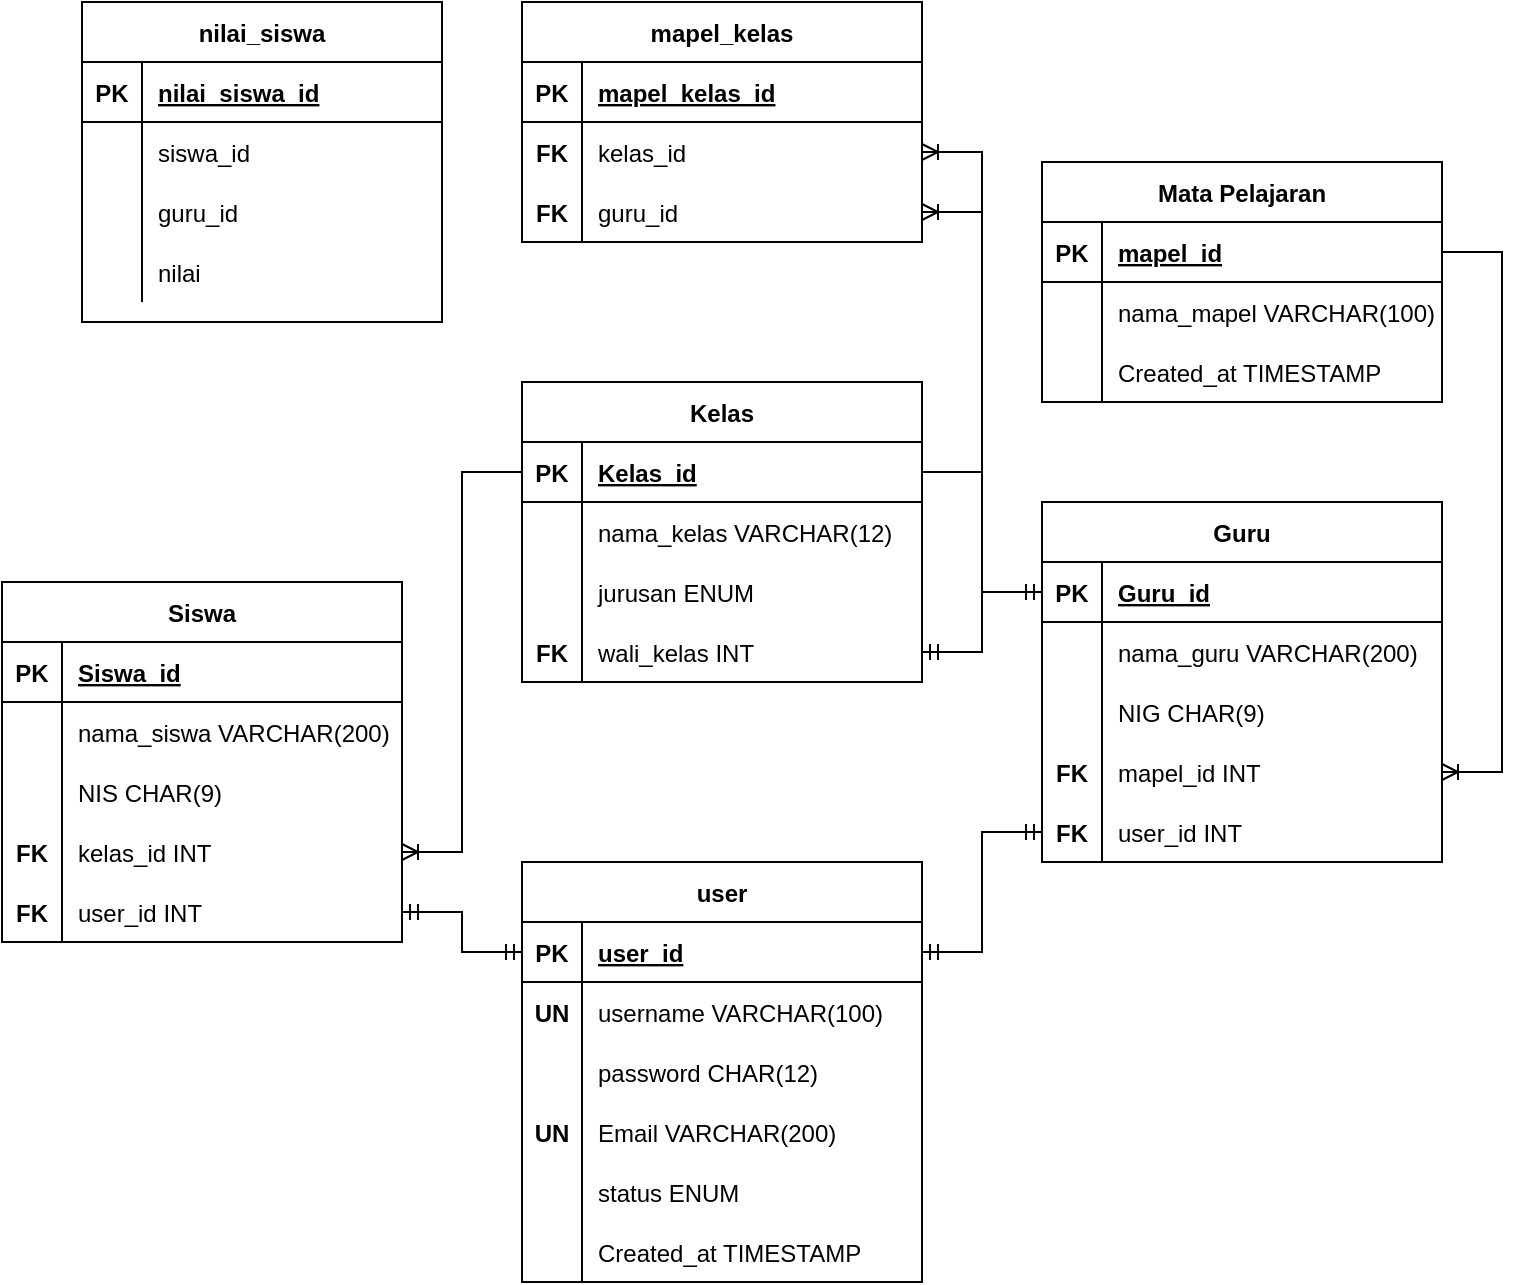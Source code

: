 <mxfile version="15.8.6" type="device"><diagram id="R2lEEEUBdFMjLlhIrx00" name="Page-1"><mxGraphModel dx="1422" dy="767" grid="1" gridSize="10" guides="1" tooltips="1" connect="1" arrows="1" fold="1" page="1" pageScale="1" pageWidth="850" pageHeight="1100" math="0" shadow="0" extFonts="Permanent Marker^https://fonts.googleapis.com/css?family=Permanent+Marker"><root><mxCell id="0"/><mxCell id="1" parent="0"/><mxCell id="JvrWXgYkfcHxgurq506N-1" value="user" style="shape=table;startSize=30;container=1;collapsible=1;childLayout=tableLayout;fixedRows=1;rowLines=0;fontStyle=1;align=center;resizeLast=1;" parent="1" vertex="1"><mxGeometry x="300" y="580" width="200" height="210" as="geometry"/></mxCell><mxCell id="JvrWXgYkfcHxgurq506N-2" value="" style="shape=partialRectangle;collapsible=0;dropTarget=0;pointerEvents=0;fillColor=none;top=0;left=0;bottom=1;right=0;points=[[0,0.5],[1,0.5]];portConstraint=eastwest;" parent="JvrWXgYkfcHxgurq506N-1" vertex="1"><mxGeometry y="30" width="200" height="30" as="geometry"/></mxCell><mxCell id="JvrWXgYkfcHxgurq506N-3" value="PK" style="shape=partialRectangle;connectable=0;fillColor=none;top=0;left=0;bottom=0;right=0;fontStyle=1;overflow=hidden;" parent="JvrWXgYkfcHxgurq506N-2" vertex="1"><mxGeometry width="30" height="30" as="geometry"><mxRectangle width="30" height="30" as="alternateBounds"/></mxGeometry></mxCell><mxCell id="JvrWXgYkfcHxgurq506N-4" value="user_id" style="shape=partialRectangle;connectable=0;fillColor=none;top=0;left=0;bottom=0;right=0;align=left;spacingLeft=6;fontStyle=5;overflow=hidden;" parent="JvrWXgYkfcHxgurq506N-2" vertex="1"><mxGeometry x="30" width="170" height="30" as="geometry"><mxRectangle width="170" height="30" as="alternateBounds"/></mxGeometry></mxCell><mxCell id="JvrWXgYkfcHxgurq506N-5" value="" style="shape=partialRectangle;collapsible=0;dropTarget=0;pointerEvents=0;fillColor=none;top=0;left=0;bottom=0;right=0;points=[[0,0.5],[1,0.5]];portConstraint=eastwest;" parent="JvrWXgYkfcHxgurq506N-1" vertex="1"><mxGeometry y="60" width="200" height="30" as="geometry"/></mxCell><mxCell id="JvrWXgYkfcHxgurq506N-6" value="UN" style="shape=partialRectangle;connectable=0;fillColor=none;top=0;left=0;bottom=0;right=0;editable=1;overflow=hidden;fontStyle=1" parent="JvrWXgYkfcHxgurq506N-5" vertex="1"><mxGeometry width="30" height="30" as="geometry"><mxRectangle width="30" height="30" as="alternateBounds"/></mxGeometry></mxCell><mxCell id="JvrWXgYkfcHxgurq506N-7" value="username VARCHAR(100)" style="shape=partialRectangle;connectable=0;fillColor=none;top=0;left=0;bottom=0;right=0;align=left;spacingLeft=6;overflow=hidden;" parent="JvrWXgYkfcHxgurq506N-5" vertex="1"><mxGeometry x="30" width="170" height="30" as="geometry"><mxRectangle width="170" height="30" as="alternateBounds"/></mxGeometry></mxCell><mxCell id="JvrWXgYkfcHxgurq506N-8" value="" style="shape=partialRectangle;collapsible=0;dropTarget=0;pointerEvents=0;fillColor=none;top=0;left=0;bottom=0;right=0;points=[[0,0.5],[1,0.5]];portConstraint=eastwest;" parent="JvrWXgYkfcHxgurq506N-1" vertex="1"><mxGeometry y="90" width="200" height="30" as="geometry"/></mxCell><mxCell id="JvrWXgYkfcHxgurq506N-9" value="" style="shape=partialRectangle;connectable=0;fillColor=none;top=0;left=0;bottom=0;right=0;editable=1;overflow=hidden;" parent="JvrWXgYkfcHxgurq506N-8" vertex="1"><mxGeometry width="30" height="30" as="geometry"><mxRectangle width="30" height="30" as="alternateBounds"/></mxGeometry></mxCell><mxCell id="JvrWXgYkfcHxgurq506N-10" value="password CHAR(12)" style="shape=partialRectangle;connectable=0;fillColor=none;top=0;left=0;bottom=0;right=0;align=left;spacingLeft=6;overflow=hidden;" parent="JvrWXgYkfcHxgurq506N-8" vertex="1"><mxGeometry x="30" width="170" height="30" as="geometry"><mxRectangle width="170" height="30" as="alternateBounds"/></mxGeometry></mxCell><mxCell id="vN6A5Nb-oEUFQaimWAew-1" value="" style="shape=partialRectangle;collapsible=0;dropTarget=0;pointerEvents=0;fillColor=none;top=0;left=0;bottom=0;right=0;points=[[0,0.5],[1,0.5]];portConstraint=eastwest;" parent="JvrWXgYkfcHxgurq506N-1" vertex="1"><mxGeometry y="120" width="200" height="30" as="geometry"/></mxCell><mxCell id="vN6A5Nb-oEUFQaimWAew-2" value="UN" style="shape=partialRectangle;connectable=0;fillColor=none;top=0;left=0;bottom=0;right=0;editable=1;overflow=hidden;fontStyle=1" parent="vN6A5Nb-oEUFQaimWAew-1" vertex="1"><mxGeometry width="30" height="30" as="geometry"><mxRectangle width="30" height="30" as="alternateBounds"/></mxGeometry></mxCell><mxCell id="vN6A5Nb-oEUFQaimWAew-3" value="Email VARCHAR(200)" style="shape=partialRectangle;connectable=0;fillColor=none;top=0;left=0;bottom=0;right=0;align=left;spacingLeft=6;overflow=hidden;" parent="vN6A5Nb-oEUFQaimWAew-1" vertex="1"><mxGeometry x="30" width="170" height="30" as="geometry"><mxRectangle width="170" height="30" as="alternateBounds"/></mxGeometry></mxCell><mxCell id="l-M-OVlJL3ttJGUWBsos-1" value="" style="shape=partialRectangle;collapsible=0;dropTarget=0;pointerEvents=0;fillColor=none;top=0;left=0;bottom=0;right=0;points=[[0,0.5],[1,0.5]];portConstraint=eastwest;" parent="JvrWXgYkfcHxgurq506N-1" vertex="1"><mxGeometry y="150" width="200" height="30" as="geometry"/></mxCell><mxCell id="l-M-OVlJL3ttJGUWBsos-2" value="" style="shape=partialRectangle;connectable=0;fillColor=none;top=0;left=0;bottom=0;right=0;editable=1;overflow=hidden;" parent="l-M-OVlJL3ttJGUWBsos-1" vertex="1"><mxGeometry width="30" height="30" as="geometry"><mxRectangle width="30" height="30" as="alternateBounds"/></mxGeometry></mxCell><mxCell id="l-M-OVlJL3ttJGUWBsos-3" value="status ENUM" style="shape=partialRectangle;connectable=0;fillColor=none;top=0;left=0;bottom=0;right=0;align=left;spacingLeft=6;overflow=hidden;" parent="l-M-OVlJL3ttJGUWBsos-1" vertex="1"><mxGeometry x="30" width="170" height="30" as="geometry"><mxRectangle width="170" height="30" as="alternateBounds"/></mxGeometry></mxCell><mxCell id="JvrWXgYkfcHxgurq506N-11" value="" style="shape=partialRectangle;collapsible=0;dropTarget=0;pointerEvents=0;fillColor=none;top=0;left=0;bottom=0;right=0;points=[[0,0.5],[1,0.5]];portConstraint=eastwest;" parent="JvrWXgYkfcHxgurq506N-1" vertex="1"><mxGeometry y="180" width="200" height="30" as="geometry"/></mxCell><mxCell id="JvrWXgYkfcHxgurq506N-12" value="" style="shape=partialRectangle;connectable=0;fillColor=none;top=0;left=0;bottom=0;right=0;editable=1;overflow=hidden;" parent="JvrWXgYkfcHxgurq506N-11" vertex="1"><mxGeometry width="30" height="30" as="geometry"><mxRectangle width="30" height="30" as="alternateBounds"/></mxGeometry></mxCell><mxCell id="JvrWXgYkfcHxgurq506N-13" value="Created_at TIMESTAMP" style="shape=partialRectangle;connectable=0;fillColor=none;top=0;left=0;bottom=0;right=0;align=left;spacingLeft=6;overflow=hidden;" parent="JvrWXgYkfcHxgurq506N-11" vertex="1"><mxGeometry x="30" width="170" height="30" as="geometry"><mxRectangle width="170" height="30" as="alternateBounds"/></mxGeometry></mxCell><mxCell id="JvrWXgYkfcHxgurq506N-14" value="Siswa" style="shape=table;startSize=30;container=1;collapsible=1;childLayout=tableLayout;fixedRows=1;rowLines=0;fontStyle=1;align=center;resizeLast=1;" parent="1" vertex="1"><mxGeometry x="40" y="440" width="200" height="180" as="geometry"/></mxCell><mxCell id="JvrWXgYkfcHxgurq506N-15" value="" style="shape=partialRectangle;collapsible=0;dropTarget=0;pointerEvents=0;fillColor=none;top=0;left=0;bottom=1;right=0;points=[[0,0.5],[1,0.5]];portConstraint=eastwest;" parent="JvrWXgYkfcHxgurq506N-14" vertex="1"><mxGeometry y="30" width="200" height="30" as="geometry"/></mxCell><mxCell id="JvrWXgYkfcHxgurq506N-16" value="PK" style="shape=partialRectangle;connectable=0;fillColor=none;top=0;left=0;bottom=0;right=0;fontStyle=1;overflow=hidden;" parent="JvrWXgYkfcHxgurq506N-15" vertex="1"><mxGeometry width="30" height="30" as="geometry"><mxRectangle width="30" height="30" as="alternateBounds"/></mxGeometry></mxCell><mxCell id="JvrWXgYkfcHxgurq506N-17" value="Siswa_id" style="shape=partialRectangle;connectable=0;fillColor=none;top=0;left=0;bottom=0;right=0;align=left;spacingLeft=6;fontStyle=5;overflow=hidden;" parent="JvrWXgYkfcHxgurq506N-15" vertex="1"><mxGeometry x="30" width="170" height="30" as="geometry"><mxRectangle width="170" height="30" as="alternateBounds"/></mxGeometry></mxCell><mxCell id="JvrWXgYkfcHxgurq506N-18" value="" style="shape=partialRectangle;collapsible=0;dropTarget=0;pointerEvents=0;fillColor=none;top=0;left=0;bottom=0;right=0;points=[[0,0.5],[1,0.5]];portConstraint=eastwest;" parent="JvrWXgYkfcHxgurq506N-14" vertex="1"><mxGeometry y="60" width="200" height="30" as="geometry"/></mxCell><mxCell id="JvrWXgYkfcHxgurq506N-19" value="" style="shape=partialRectangle;connectable=0;fillColor=none;top=0;left=0;bottom=0;right=0;editable=1;overflow=hidden;" parent="JvrWXgYkfcHxgurq506N-18" vertex="1"><mxGeometry width="30" height="30" as="geometry"><mxRectangle width="30" height="30" as="alternateBounds"/></mxGeometry></mxCell><mxCell id="JvrWXgYkfcHxgurq506N-20" value="nama_siswa VARCHAR(200)" style="shape=partialRectangle;connectable=0;fillColor=none;top=0;left=0;bottom=0;right=0;align=left;spacingLeft=6;overflow=hidden;" parent="JvrWXgYkfcHxgurq506N-18" vertex="1"><mxGeometry x="30" width="170" height="30" as="geometry"><mxRectangle width="170" height="30" as="alternateBounds"/></mxGeometry></mxCell><mxCell id="xmIUUASOhIEZaIO7s_y7-1" value="" style="shape=partialRectangle;collapsible=0;dropTarget=0;pointerEvents=0;fillColor=none;top=0;left=0;bottom=0;right=0;points=[[0,0.5],[1,0.5]];portConstraint=eastwest;" parent="JvrWXgYkfcHxgurq506N-14" vertex="1"><mxGeometry y="90" width="200" height="30" as="geometry"/></mxCell><mxCell id="xmIUUASOhIEZaIO7s_y7-2" value="" style="shape=partialRectangle;connectable=0;fillColor=none;top=0;left=0;bottom=0;right=0;editable=1;overflow=hidden;" parent="xmIUUASOhIEZaIO7s_y7-1" vertex="1"><mxGeometry width="30" height="30" as="geometry"><mxRectangle width="30" height="30" as="alternateBounds"/></mxGeometry></mxCell><mxCell id="xmIUUASOhIEZaIO7s_y7-3" value="NIS CHAR(9)" style="shape=partialRectangle;connectable=0;fillColor=none;top=0;left=0;bottom=0;right=0;align=left;spacingLeft=6;overflow=hidden;" parent="xmIUUASOhIEZaIO7s_y7-1" vertex="1"><mxGeometry x="30" width="170" height="30" as="geometry"><mxRectangle width="170" height="30" as="alternateBounds"/></mxGeometry></mxCell><mxCell id="JvrWXgYkfcHxgurq506N-24" value="" style="shape=partialRectangle;collapsible=0;dropTarget=0;pointerEvents=0;fillColor=none;top=0;left=0;bottom=0;right=0;points=[[0,0.5],[1,0.5]];portConstraint=eastwest;" parent="JvrWXgYkfcHxgurq506N-14" vertex="1"><mxGeometry y="120" width="200" height="30" as="geometry"/></mxCell><mxCell id="JvrWXgYkfcHxgurq506N-25" value="FK" style="shape=partialRectangle;connectable=0;fillColor=none;top=0;left=0;bottom=0;right=0;editable=1;overflow=hidden;fontStyle=1" parent="JvrWXgYkfcHxgurq506N-24" vertex="1"><mxGeometry width="30" height="30" as="geometry"><mxRectangle width="30" height="30" as="alternateBounds"/></mxGeometry></mxCell><mxCell id="JvrWXgYkfcHxgurq506N-26" value="kelas_id INT" style="shape=partialRectangle;connectable=0;fillColor=none;top=0;left=0;bottom=0;right=0;align=left;spacingLeft=6;overflow=hidden;" parent="JvrWXgYkfcHxgurq506N-24" vertex="1"><mxGeometry x="30" width="170" height="30" as="geometry"><mxRectangle width="170" height="30" as="alternateBounds"/></mxGeometry></mxCell><mxCell id="JvrWXgYkfcHxgurq506N-62" value="" style="shape=partialRectangle;collapsible=0;dropTarget=0;pointerEvents=0;fillColor=none;top=0;left=0;bottom=0;right=0;points=[[0,0.5],[1,0.5]];portConstraint=eastwest;" parent="JvrWXgYkfcHxgurq506N-14" vertex="1"><mxGeometry y="150" width="200" height="30" as="geometry"/></mxCell><mxCell id="JvrWXgYkfcHxgurq506N-63" value="FK" style="shape=partialRectangle;connectable=0;fillColor=none;top=0;left=0;bottom=0;right=0;editable=1;overflow=hidden;fontStyle=1" parent="JvrWXgYkfcHxgurq506N-62" vertex="1"><mxGeometry width="30" height="30" as="geometry"><mxRectangle width="30" height="30" as="alternateBounds"/></mxGeometry></mxCell><mxCell id="JvrWXgYkfcHxgurq506N-64" value="user_id INT" style="shape=partialRectangle;connectable=0;fillColor=none;top=0;left=0;bottom=0;right=0;align=left;spacingLeft=6;overflow=hidden;" parent="JvrWXgYkfcHxgurq506N-62" vertex="1"><mxGeometry x="30" width="170" height="30" as="geometry"><mxRectangle width="170" height="30" as="alternateBounds"/></mxGeometry></mxCell><mxCell id="JvrWXgYkfcHxgurq506N-27" value="Guru" style="shape=table;startSize=30;container=1;collapsible=1;childLayout=tableLayout;fixedRows=1;rowLines=0;fontStyle=1;align=center;resizeLast=1;" parent="1" vertex="1"><mxGeometry x="560" y="400" width="200" height="180" as="geometry"/></mxCell><mxCell id="JvrWXgYkfcHxgurq506N-28" value="" style="shape=partialRectangle;collapsible=0;dropTarget=0;pointerEvents=0;fillColor=none;top=0;left=0;bottom=1;right=0;points=[[0,0.5],[1,0.5]];portConstraint=eastwest;" parent="JvrWXgYkfcHxgurq506N-27" vertex="1"><mxGeometry y="30" width="200" height="30" as="geometry"/></mxCell><mxCell id="JvrWXgYkfcHxgurq506N-29" value="PK" style="shape=partialRectangle;connectable=0;fillColor=none;top=0;left=0;bottom=0;right=0;fontStyle=1;overflow=hidden;" parent="JvrWXgYkfcHxgurq506N-28" vertex="1"><mxGeometry width="30" height="30" as="geometry"><mxRectangle width="30" height="30" as="alternateBounds"/></mxGeometry></mxCell><mxCell id="JvrWXgYkfcHxgurq506N-30" value="Guru_id" style="shape=partialRectangle;connectable=0;fillColor=none;top=0;left=0;bottom=0;right=0;align=left;spacingLeft=6;fontStyle=5;overflow=hidden;" parent="JvrWXgYkfcHxgurq506N-28" vertex="1"><mxGeometry x="30" width="170" height="30" as="geometry"><mxRectangle width="170" height="30" as="alternateBounds"/></mxGeometry></mxCell><mxCell id="JvrWXgYkfcHxgurq506N-31" value="" style="shape=partialRectangle;collapsible=0;dropTarget=0;pointerEvents=0;fillColor=none;top=0;left=0;bottom=0;right=0;points=[[0,0.5],[1,0.5]];portConstraint=eastwest;" parent="JvrWXgYkfcHxgurq506N-27" vertex="1"><mxGeometry y="60" width="200" height="30" as="geometry"/></mxCell><mxCell id="JvrWXgYkfcHxgurq506N-32" value="" style="shape=partialRectangle;connectable=0;fillColor=none;top=0;left=0;bottom=0;right=0;editable=1;overflow=hidden;" parent="JvrWXgYkfcHxgurq506N-31" vertex="1"><mxGeometry width="30" height="30" as="geometry"><mxRectangle width="30" height="30" as="alternateBounds"/></mxGeometry></mxCell><mxCell id="JvrWXgYkfcHxgurq506N-33" value="nama_guru VARCHAR(200)" style="shape=partialRectangle;connectable=0;fillColor=none;top=0;left=0;bottom=0;right=0;align=left;spacingLeft=6;overflow=hidden;" parent="JvrWXgYkfcHxgurq506N-31" vertex="1"><mxGeometry x="30" width="170" height="30" as="geometry"><mxRectangle width="170" height="30" as="alternateBounds"/></mxGeometry></mxCell><mxCell id="xmIUUASOhIEZaIO7s_y7-4" value="" style="shape=partialRectangle;collapsible=0;dropTarget=0;pointerEvents=0;fillColor=none;top=0;left=0;bottom=0;right=0;points=[[0,0.5],[1,0.5]];portConstraint=eastwest;" parent="JvrWXgYkfcHxgurq506N-27" vertex="1"><mxGeometry y="90" width="200" height="30" as="geometry"/></mxCell><mxCell id="xmIUUASOhIEZaIO7s_y7-5" value="" style="shape=partialRectangle;connectable=0;fillColor=none;top=0;left=0;bottom=0;right=0;editable=1;overflow=hidden;" parent="xmIUUASOhIEZaIO7s_y7-4" vertex="1"><mxGeometry width="30" height="30" as="geometry"><mxRectangle width="30" height="30" as="alternateBounds"/></mxGeometry></mxCell><mxCell id="xmIUUASOhIEZaIO7s_y7-6" value="NIG CHAR(9)" style="shape=partialRectangle;connectable=0;fillColor=none;top=0;left=0;bottom=0;right=0;align=left;spacingLeft=6;overflow=hidden;" parent="xmIUUASOhIEZaIO7s_y7-4" vertex="1"><mxGeometry x="30" width="170" height="30" as="geometry"><mxRectangle width="170" height="30" as="alternateBounds"/></mxGeometry></mxCell><mxCell id="xmIUUASOhIEZaIO7s_y7-10" value="" style="shape=partialRectangle;collapsible=0;dropTarget=0;pointerEvents=0;fillColor=none;top=0;left=0;bottom=0;right=0;points=[[0,0.5],[1,0.5]];portConstraint=eastwest;" parent="JvrWXgYkfcHxgurq506N-27" vertex="1"><mxGeometry y="120" width="200" height="30" as="geometry"/></mxCell><mxCell id="xmIUUASOhIEZaIO7s_y7-11" value="FK" style="shape=partialRectangle;connectable=0;fillColor=none;top=0;left=0;bottom=0;right=0;editable=1;overflow=hidden;fontStyle=1" parent="xmIUUASOhIEZaIO7s_y7-10" vertex="1"><mxGeometry width="30" height="30" as="geometry"><mxRectangle width="30" height="30" as="alternateBounds"/></mxGeometry></mxCell><mxCell id="xmIUUASOhIEZaIO7s_y7-12" value="mapel_id INT" style="shape=partialRectangle;connectable=0;fillColor=none;top=0;left=0;bottom=0;right=0;align=left;spacingLeft=6;overflow=hidden;" parent="xmIUUASOhIEZaIO7s_y7-10" vertex="1"><mxGeometry x="30" width="170" height="30" as="geometry"><mxRectangle width="170" height="30" as="alternateBounds"/></mxGeometry></mxCell><mxCell id="JvrWXgYkfcHxgurq506N-37" value="" style="shape=partialRectangle;collapsible=0;dropTarget=0;pointerEvents=0;fillColor=none;top=0;left=0;bottom=0;right=0;points=[[0,0.5],[1,0.5]];portConstraint=eastwest;" parent="JvrWXgYkfcHxgurq506N-27" vertex="1"><mxGeometry y="150" width="200" height="30" as="geometry"/></mxCell><mxCell id="JvrWXgYkfcHxgurq506N-38" value="FK" style="shape=partialRectangle;connectable=0;fillColor=none;top=0;left=0;bottom=0;right=0;editable=1;overflow=hidden;fontStyle=1" parent="JvrWXgYkfcHxgurq506N-37" vertex="1"><mxGeometry width="30" height="30" as="geometry"><mxRectangle width="30" height="30" as="alternateBounds"/></mxGeometry></mxCell><mxCell id="JvrWXgYkfcHxgurq506N-39" value="user_id INT" style="shape=partialRectangle;connectable=0;fillColor=none;top=0;left=0;bottom=0;right=0;align=left;spacingLeft=6;overflow=hidden;" parent="JvrWXgYkfcHxgurq506N-37" vertex="1"><mxGeometry x="30" width="170" height="30" as="geometry"><mxRectangle width="170" height="30" as="alternateBounds"/></mxGeometry></mxCell><mxCell id="JvrWXgYkfcHxgurq506N-46" value="Kelas" style="shape=table;startSize=30;container=1;collapsible=1;childLayout=tableLayout;fixedRows=1;rowLines=0;fontStyle=1;align=center;resizeLast=1;" parent="1" vertex="1"><mxGeometry x="300" y="340" width="200" height="150" as="geometry"/></mxCell><mxCell id="JvrWXgYkfcHxgurq506N-47" value="" style="shape=partialRectangle;collapsible=0;dropTarget=0;pointerEvents=0;fillColor=none;top=0;left=0;bottom=1;right=0;points=[[0,0.5],[1,0.5]];portConstraint=eastwest;" parent="JvrWXgYkfcHxgurq506N-46" vertex="1"><mxGeometry y="30" width="200" height="30" as="geometry"/></mxCell><mxCell id="JvrWXgYkfcHxgurq506N-48" value="PK" style="shape=partialRectangle;connectable=0;fillColor=none;top=0;left=0;bottom=0;right=0;fontStyle=1;overflow=hidden;" parent="JvrWXgYkfcHxgurq506N-47" vertex="1"><mxGeometry width="30" height="30" as="geometry"><mxRectangle width="30" height="30" as="alternateBounds"/></mxGeometry></mxCell><mxCell id="JvrWXgYkfcHxgurq506N-49" value="Kelas_id" style="shape=partialRectangle;connectable=0;fillColor=none;top=0;left=0;bottom=0;right=0;align=left;spacingLeft=6;fontStyle=5;overflow=hidden;" parent="JvrWXgYkfcHxgurq506N-47" vertex="1"><mxGeometry x="30" width="170" height="30" as="geometry"><mxRectangle width="170" height="30" as="alternateBounds"/></mxGeometry></mxCell><mxCell id="JvrWXgYkfcHxgurq506N-50" value="" style="shape=partialRectangle;collapsible=0;dropTarget=0;pointerEvents=0;fillColor=none;top=0;left=0;bottom=0;right=0;points=[[0,0.5],[1,0.5]];portConstraint=eastwest;" parent="JvrWXgYkfcHxgurq506N-46" vertex="1"><mxGeometry y="60" width="200" height="30" as="geometry"/></mxCell><mxCell id="JvrWXgYkfcHxgurq506N-51" value="" style="shape=partialRectangle;connectable=0;fillColor=none;top=0;left=0;bottom=0;right=0;editable=1;overflow=hidden;" parent="JvrWXgYkfcHxgurq506N-50" vertex="1"><mxGeometry width="30" height="30" as="geometry"><mxRectangle width="30" height="30" as="alternateBounds"/></mxGeometry></mxCell><mxCell id="JvrWXgYkfcHxgurq506N-52" value="nama_kelas VARCHAR(12)" style="shape=partialRectangle;connectable=0;fillColor=none;top=0;left=0;bottom=0;right=0;align=left;spacingLeft=6;overflow=hidden;" parent="JvrWXgYkfcHxgurq506N-50" vertex="1"><mxGeometry x="30" width="170" height="30" as="geometry"><mxRectangle width="170" height="30" as="alternateBounds"/></mxGeometry></mxCell><mxCell id="JvrWXgYkfcHxgurq506N-56" value="" style="shape=partialRectangle;collapsible=0;dropTarget=0;pointerEvents=0;fillColor=none;top=0;left=0;bottom=0;right=0;points=[[0,0.5],[1,0.5]];portConstraint=eastwest;" parent="JvrWXgYkfcHxgurq506N-46" vertex="1"><mxGeometry y="90" width="200" height="30" as="geometry"/></mxCell><mxCell id="JvrWXgYkfcHxgurq506N-57" value="" style="shape=partialRectangle;connectable=0;fillColor=none;top=0;left=0;bottom=0;right=0;editable=1;overflow=hidden;" parent="JvrWXgYkfcHxgurq506N-56" vertex="1"><mxGeometry width="30" height="30" as="geometry"><mxRectangle width="30" height="30" as="alternateBounds"/></mxGeometry></mxCell><mxCell id="JvrWXgYkfcHxgurq506N-58" value="jurusan ENUM" style="shape=partialRectangle;connectable=0;fillColor=none;top=0;left=0;bottom=0;right=0;align=left;spacingLeft=6;overflow=hidden;" parent="JvrWXgYkfcHxgurq506N-56" vertex="1"><mxGeometry x="30" width="170" height="30" as="geometry"><mxRectangle width="170" height="30" as="alternateBounds"/></mxGeometry></mxCell><mxCell id="JvrWXgYkfcHxgurq506N-85" value="" style="shape=partialRectangle;collapsible=0;dropTarget=0;pointerEvents=0;fillColor=none;top=0;left=0;bottom=0;right=0;points=[[0,0.5],[1,0.5]];portConstraint=eastwest;" parent="JvrWXgYkfcHxgurq506N-46" vertex="1"><mxGeometry y="120" width="200" height="30" as="geometry"/></mxCell><mxCell id="JvrWXgYkfcHxgurq506N-86" value="FK" style="shape=partialRectangle;connectable=0;fillColor=none;top=0;left=0;bottom=0;right=0;editable=1;overflow=hidden;fontStyle=1" parent="JvrWXgYkfcHxgurq506N-85" vertex="1"><mxGeometry width="30" height="30" as="geometry"><mxRectangle width="30" height="30" as="alternateBounds"/></mxGeometry></mxCell><mxCell id="JvrWXgYkfcHxgurq506N-87" value="wali_kelas INT" style="shape=partialRectangle;connectable=0;fillColor=none;top=0;left=0;bottom=0;right=0;align=left;spacingLeft=6;overflow=hidden;" parent="JvrWXgYkfcHxgurq506N-85" vertex="1"><mxGeometry x="30" width="170" height="30" as="geometry"><mxRectangle width="170" height="30" as="alternateBounds"/></mxGeometry></mxCell><mxCell id="JvrWXgYkfcHxgurq506N-68" value="Mata Pelajaran" style="shape=table;startSize=30;container=1;collapsible=1;childLayout=tableLayout;fixedRows=1;rowLines=0;fontStyle=1;align=center;resizeLast=1;" parent="1" vertex="1"><mxGeometry x="560" y="230" width="200" height="120" as="geometry"/></mxCell><mxCell id="JvrWXgYkfcHxgurq506N-69" value="" style="shape=partialRectangle;collapsible=0;dropTarget=0;pointerEvents=0;fillColor=none;top=0;left=0;bottom=1;right=0;points=[[0,0.5],[1,0.5]];portConstraint=eastwest;" parent="JvrWXgYkfcHxgurq506N-68" vertex="1"><mxGeometry y="30" width="200" height="30" as="geometry"/></mxCell><mxCell id="JvrWXgYkfcHxgurq506N-70" value="PK" style="shape=partialRectangle;connectable=0;fillColor=none;top=0;left=0;bottom=0;right=0;fontStyle=1;overflow=hidden;" parent="JvrWXgYkfcHxgurq506N-69" vertex="1"><mxGeometry width="30" height="30" as="geometry"><mxRectangle width="30" height="30" as="alternateBounds"/></mxGeometry></mxCell><mxCell id="JvrWXgYkfcHxgurq506N-71" value="mapel_id" style="shape=partialRectangle;connectable=0;fillColor=none;top=0;left=0;bottom=0;right=0;align=left;spacingLeft=6;fontStyle=5;overflow=hidden;" parent="JvrWXgYkfcHxgurq506N-69" vertex="1"><mxGeometry x="30" width="170" height="30" as="geometry"><mxRectangle width="170" height="30" as="alternateBounds"/></mxGeometry></mxCell><mxCell id="JvrWXgYkfcHxgurq506N-72" value="" style="shape=partialRectangle;collapsible=0;dropTarget=0;pointerEvents=0;fillColor=none;top=0;left=0;bottom=0;right=0;points=[[0,0.5],[1,0.5]];portConstraint=eastwest;" parent="JvrWXgYkfcHxgurq506N-68" vertex="1"><mxGeometry y="60" width="200" height="30" as="geometry"/></mxCell><mxCell id="JvrWXgYkfcHxgurq506N-73" value="" style="shape=partialRectangle;connectable=0;fillColor=none;top=0;left=0;bottom=0;right=0;editable=1;overflow=hidden;" parent="JvrWXgYkfcHxgurq506N-72" vertex="1"><mxGeometry width="30" height="30" as="geometry"><mxRectangle width="30" height="30" as="alternateBounds"/></mxGeometry></mxCell><mxCell id="JvrWXgYkfcHxgurq506N-74" value="nama_mapel VARCHAR(100)" style="shape=partialRectangle;connectable=0;fillColor=none;top=0;left=0;bottom=0;right=0;align=left;spacingLeft=6;overflow=hidden;" parent="JvrWXgYkfcHxgurq506N-72" vertex="1"><mxGeometry x="30" width="170" height="30" as="geometry"><mxRectangle width="170" height="30" as="alternateBounds"/></mxGeometry></mxCell><mxCell id="vN6A5Nb-oEUFQaimWAew-4" value="" style="shape=partialRectangle;collapsible=0;dropTarget=0;pointerEvents=0;fillColor=none;top=0;left=0;bottom=0;right=0;points=[[0,0.5],[1,0.5]];portConstraint=eastwest;" parent="JvrWXgYkfcHxgurq506N-68" vertex="1"><mxGeometry y="90" width="200" height="30" as="geometry"/></mxCell><mxCell id="vN6A5Nb-oEUFQaimWAew-5" value="" style="shape=partialRectangle;connectable=0;fillColor=none;top=0;left=0;bottom=0;right=0;editable=1;overflow=hidden;" parent="vN6A5Nb-oEUFQaimWAew-4" vertex="1"><mxGeometry width="30" height="30" as="geometry"><mxRectangle width="30" height="30" as="alternateBounds"/></mxGeometry></mxCell><mxCell id="vN6A5Nb-oEUFQaimWAew-6" value="Created_at TIMESTAMP" style="shape=partialRectangle;connectable=0;fillColor=none;top=0;left=0;bottom=0;right=0;align=left;spacingLeft=6;overflow=hidden;" parent="vN6A5Nb-oEUFQaimWAew-4" vertex="1"><mxGeometry x="30" width="170" height="30" as="geometry"><mxRectangle width="170" height="30" as="alternateBounds"/></mxGeometry></mxCell><mxCell id="JvrWXgYkfcHxgurq506N-89" value="mapel_kelas" style="shape=table;startSize=30;container=1;collapsible=1;childLayout=tableLayout;fixedRows=1;rowLines=0;fontStyle=1;align=center;resizeLast=1;" parent="1" vertex="1"><mxGeometry x="300" y="150" width="200" height="120" as="geometry"/></mxCell><mxCell id="JvrWXgYkfcHxgurq506N-90" value="" style="shape=partialRectangle;collapsible=0;dropTarget=0;pointerEvents=0;fillColor=none;top=0;left=0;bottom=1;right=0;points=[[0,0.5],[1,0.5]];portConstraint=eastwest;" parent="JvrWXgYkfcHxgurq506N-89" vertex="1"><mxGeometry y="30" width="200" height="30" as="geometry"/></mxCell><mxCell id="JvrWXgYkfcHxgurq506N-91" value="PK" style="shape=partialRectangle;connectable=0;fillColor=none;top=0;left=0;bottom=0;right=0;fontStyle=1;overflow=hidden;" parent="JvrWXgYkfcHxgurq506N-90" vertex="1"><mxGeometry width="30" height="30" as="geometry"><mxRectangle width="30" height="30" as="alternateBounds"/></mxGeometry></mxCell><mxCell id="JvrWXgYkfcHxgurq506N-92" value="mapel_kelas_id" style="shape=partialRectangle;connectable=0;fillColor=none;top=0;left=0;bottom=0;right=0;align=left;spacingLeft=6;fontStyle=5;overflow=hidden;" parent="JvrWXgYkfcHxgurq506N-90" vertex="1"><mxGeometry x="30" width="170" height="30" as="geometry"><mxRectangle width="170" height="30" as="alternateBounds"/></mxGeometry></mxCell><mxCell id="JvrWXgYkfcHxgurq506N-96" value="" style="shape=partialRectangle;collapsible=0;dropTarget=0;pointerEvents=0;fillColor=none;top=0;left=0;bottom=0;right=0;points=[[0,0.5],[1,0.5]];portConstraint=eastwest;" parent="JvrWXgYkfcHxgurq506N-89" vertex="1"><mxGeometry y="60" width="200" height="30" as="geometry"/></mxCell><mxCell id="JvrWXgYkfcHxgurq506N-97" value="FK" style="shape=partialRectangle;connectable=0;fillColor=none;top=0;left=0;bottom=0;right=0;editable=1;overflow=hidden;fontStyle=1" parent="JvrWXgYkfcHxgurq506N-96" vertex="1"><mxGeometry width="30" height="30" as="geometry"><mxRectangle width="30" height="30" as="alternateBounds"/></mxGeometry></mxCell><mxCell id="JvrWXgYkfcHxgurq506N-98" value="kelas_id" style="shape=partialRectangle;connectable=0;fillColor=none;top=0;left=0;bottom=0;right=0;align=left;spacingLeft=6;overflow=hidden;" parent="JvrWXgYkfcHxgurq506N-96" vertex="1"><mxGeometry x="30" width="170" height="30" as="geometry"><mxRectangle width="170" height="30" as="alternateBounds"/></mxGeometry></mxCell><mxCell id="JvrWXgYkfcHxgurq506N-93" value="" style="shape=partialRectangle;collapsible=0;dropTarget=0;pointerEvents=0;fillColor=none;top=0;left=0;bottom=0;right=0;points=[[0,0.5],[1,0.5]];portConstraint=eastwest;" parent="JvrWXgYkfcHxgurq506N-89" vertex="1"><mxGeometry y="90" width="200" height="30" as="geometry"/></mxCell><mxCell id="JvrWXgYkfcHxgurq506N-94" value="FK" style="shape=partialRectangle;connectable=0;fillColor=none;top=0;left=0;bottom=0;right=0;editable=1;overflow=hidden;fontStyle=1" parent="JvrWXgYkfcHxgurq506N-93" vertex="1"><mxGeometry width="30" height="30" as="geometry"><mxRectangle width="30" height="30" as="alternateBounds"/></mxGeometry></mxCell><mxCell id="JvrWXgYkfcHxgurq506N-95" value="guru_id" style="shape=partialRectangle;connectable=0;fillColor=none;top=0;left=0;bottom=0;right=0;align=left;spacingLeft=6;overflow=hidden;" parent="JvrWXgYkfcHxgurq506N-93" vertex="1"><mxGeometry x="30" width="170" height="30" as="geometry"><mxRectangle width="170" height="30" as="alternateBounds"/></mxGeometry></mxCell><mxCell id="55KbZ3WCkX3FYqEHXodE-4" value="" style="edgeStyle=entityRelationEdgeStyle;fontSize=12;html=1;endArrow=ERmandOne;startArrow=ERmandOne;rounded=0;exitX=1;exitY=0.5;exitDx=0;exitDy=0;entryX=0;entryY=0.5;entryDx=0;entryDy=0;" parent="1" source="JvrWXgYkfcHxgurq506N-62" target="JvrWXgYkfcHxgurq506N-2" edge="1"><mxGeometry width="100" height="100" relative="1" as="geometry"><mxPoint x="340" y="630" as="sourcePoint"/><mxPoint x="290" y="485" as="targetPoint"/></mxGeometry></mxCell><mxCell id="55KbZ3WCkX3FYqEHXodE-5" value="" style="edgeStyle=entityRelationEdgeStyle;fontSize=12;html=1;endArrow=ERmandOne;startArrow=ERmandOne;rounded=0;exitX=1;exitY=0.5;exitDx=0;exitDy=0;entryX=0;entryY=0.5;entryDx=0;entryDy=0;" parent="1" source="JvrWXgYkfcHxgurq506N-2" target="JvrWXgYkfcHxgurq506N-37" edge="1"><mxGeometry width="100" height="100" relative="1" as="geometry"><mxPoint x="340" y="570" as="sourcePoint"/><mxPoint x="440" y="470" as="targetPoint"/></mxGeometry></mxCell><mxCell id="55KbZ3WCkX3FYqEHXodE-6" value="" style="edgeStyle=entityRelationEdgeStyle;fontSize=12;html=1;endArrow=ERoneToMany;rounded=0;exitX=0;exitY=0.5;exitDx=0;exitDy=0;" parent="1" source="JvrWXgYkfcHxgurq506N-47" target="JvrWXgYkfcHxgurq506N-24" edge="1"><mxGeometry width="100" height="100" relative="1" as="geometry"><mxPoint x="360" y="540" as="sourcePoint"/><mxPoint x="460" y="440" as="targetPoint"/></mxGeometry></mxCell><mxCell id="55KbZ3WCkX3FYqEHXodE-7" value="" style="edgeStyle=entityRelationEdgeStyle;fontSize=12;html=1;endArrow=ERmandOne;startArrow=ERmandOne;rounded=0;exitX=0;exitY=0.5;exitDx=0;exitDy=0;" parent="1" source="JvrWXgYkfcHxgurq506N-28" target="JvrWXgYkfcHxgurq506N-85" edge="1"><mxGeometry width="100" height="100" relative="1" as="geometry"><mxPoint x="360" y="540" as="sourcePoint"/><mxPoint x="460" y="440" as="targetPoint"/></mxGeometry></mxCell><mxCell id="xmIUUASOhIEZaIO7s_y7-13" value="" style="edgeStyle=entityRelationEdgeStyle;fontSize=12;html=1;endArrow=ERoneToMany;rounded=0;exitX=1;exitY=0.5;exitDx=0;exitDy=0;entryX=1;entryY=0.5;entryDx=0;entryDy=0;" parent="1" source="JvrWXgYkfcHxgurq506N-69" target="xmIUUASOhIEZaIO7s_y7-10" edge="1"><mxGeometry width="100" height="100" relative="1" as="geometry"><mxPoint x="360" y="540" as="sourcePoint"/><mxPoint x="460" y="440" as="targetPoint"/></mxGeometry></mxCell><mxCell id="hxGg9hGAkt3mWs192m6k-14" value="" style="edgeStyle=entityRelationEdgeStyle;fontSize=12;html=1;endArrow=ERoneToMany;rounded=0;exitX=0;exitY=0.5;exitDx=0;exitDy=0;" parent="1" source="JvrWXgYkfcHxgurq506N-28" target="JvrWXgYkfcHxgurq506N-93" edge="1"><mxGeometry width="100" height="100" relative="1" as="geometry"><mxPoint x="610" y="380" as="sourcePoint"/><mxPoint x="810" y="370" as="targetPoint"/></mxGeometry></mxCell><mxCell id="hxGg9hGAkt3mWs192m6k-16" value="" style="edgeStyle=entityRelationEdgeStyle;fontSize=12;html=1;endArrow=ERoneToMany;rounded=0;exitX=1;exitY=0.5;exitDx=0;exitDy=0;entryX=1;entryY=0.5;entryDx=0;entryDy=0;" parent="1" source="JvrWXgYkfcHxgurq506N-47" target="JvrWXgYkfcHxgurq506N-96" edge="1"><mxGeometry width="100" height="100" relative="1" as="geometry"><mxPoint x="460" y="410" as="sourcePoint"/><mxPoint x="560" y="310" as="targetPoint"/></mxGeometry></mxCell><mxCell id="qkkRsJR5n0DfF91wiSKG-1" value="nilai_siswa" style="shape=table;startSize=30;container=1;collapsible=1;childLayout=tableLayout;fixedRows=1;rowLines=0;fontStyle=1;align=center;resizeLast=1;" vertex="1" parent="1"><mxGeometry x="80" y="150" width="180" height="160" as="geometry"/></mxCell><mxCell id="qkkRsJR5n0DfF91wiSKG-2" value="" style="shape=partialRectangle;collapsible=0;dropTarget=0;pointerEvents=0;fillColor=none;top=0;left=0;bottom=1;right=0;points=[[0,0.5],[1,0.5]];portConstraint=eastwest;" vertex="1" parent="qkkRsJR5n0DfF91wiSKG-1"><mxGeometry y="30" width="180" height="30" as="geometry"/></mxCell><mxCell id="qkkRsJR5n0DfF91wiSKG-3" value="PK" style="shape=partialRectangle;connectable=0;fillColor=none;top=0;left=0;bottom=0;right=0;fontStyle=1;overflow=hidden;" vertex="1" parent="qkkRsJR5n0DfF91wiSKG-2"><mxGeometry width="30" height="30" as="geometry"><mxRectangle width="30" height="30" as="alternateBounds"/></mxGeometry></mxCell><mxCell id="qkkRsJR5n0DfF91wiSKG-4" value="nilai_siswa_id" style="shape=partialRectangle;connectable=0;fillColor=none;top=0;left=0;bottom=0;right=0;align=left;spacingLeft=6;fontStyle=5;overflow=hidden;" vertex="1" parent="qkkRsJR5n0DfF91wiSKG-2"><mxGeometry x="30" width="150" height="30" as="geometry"><mxRectangle width="150" height="30" as="alternateBounds"/></mxGeometry></mxCell><mxCell id="qkkRsJR5n0DfF91wiSKG-5" value="" style="shape=partialRectangle;collapsible=0;dropTarget=0;pointerEvents=0;fillColor=none;top=0;left=0;bottom=0;right=0;points=[[0,0.5],[1,0.5]];portConstraint=eastwest;" vertex="1" parent="qkkRsJR5n0DfF91wiSKG-1"><mxGeometry y="60" width="180" height="30" as="geometry"/></mxCell><mxCell id="qkkRsJR5n0DfF91wiSKG-6" value="" style="shape=partialRectangle;connectable=0;fillColor=none;top=0;left=0;bottom=0;right=0;editable=1;overflow=hidden;" vertex="1" parent="qkkRsJR5n0DfF91wiSKG-5"><mxGeometry width="30" height="30" as="geometry"><mxRectangle width="30" height="30" as="alternateBounds"/></mxGeometry></mxCell><mxCell id="qkkRsJR5n0DfF91wiSKG-7" value="siswa_id" style="shape=partialRectangle;connectable=0;fillColor=none;top=0;left=0;bottom=0;right=0;align=left;spacingLeft=6;overflow=hidden;" vertex="1" parent="qkkRsJR5n0DfF91wiSKG-5"><mxGeometry x="30" width="150" height="30" as="geometry"><mxRectangle width="150" height="30" as="alternateBounds"/></mxGeometry></mxCell><mxCell id="qkkRsJR5n0DfF91wiSKG-8" value="" style="shape=partialRectangle;collapsible=0;dropTarget=0;pointerEvents=0;fillColor=none;top=0;left=0;bottom=0;right=0;points=[[0,0.5],[1,0.5]];portConstraint=eastwest;" vertex="1" parent="qkkRsJR5n0DfF91wiSKG-1"><mxGeometry y="90" width="180" height="30" as="geometry"/></mxCell><mxCell id="qkkRsJR5n0DfF91wiSKG-9" value="" style="shape=partialRectangle;connectable=0;fillColor=none;top=0;left=0;bottom=0;right=0;editable=1;overflow=hidden;" vertex="1" parent="qkkRsJR5n0DfF91wiSKG-8"><mxGeometry width="30" height="30" as="geometry"><mxRectangle width="30" height="30" as="alternateBounds"/></mxGeometry></mxCell><mxCell id="qkkRsJR5n0DfF91wiSKG-10" value="guru_id" style="shape=partialRectangle;connectable=0;fillColor=none;top=0;left=0;bottom=0;right=0;align=left;spacingLeft=6;overflow=hidden;" vertex="1" parent="qkkRsJR5n0DfF91wiSKG-8"><mxGeometry x="30" width="150" height="30" as="geometry"><mxRectangle width="150" height="30" as="alternateBounds"/></mxGeometry></mxCell><mxCell id="qkkRsJR5n0DfF91wiSKG-11" value="" style="shape=partialRectangle;collapsible=0;dropTarget=0;pointerEvents=0;fillColor=none;top=0;left=0;bottom=0;right=0;points=[[0,0.5],[1,0.5]];portConstraint=eastwest;" vertex="1" parent="qkkRsJR5n0DfF91wiSKG-1"><mxGeometry y="120" width="180" height="30" as="geometry"/></mxCell><mxCell id="qkkRsJR5n0DfF91wiSKG-12" value="" style="shape=partialRectangle;connectable=0;fillColor=none;top=0;left=0;bottom=0;right=0;editable=1;overflow=hidden;" vertex="1" parent="qkkRsJR5n0DfF91wiSKG-11"><mxGeometry width="30" height="30" as="geometry"><mxRectangle width="30" height="30" as="alternateBounds"/></mxGeometry></mxCell><mxCell id="qkkRsJR5n0DfF91wiSKG-13" value="nilai" style="shape=partialRectangle;connectable=0;fillColor=none;top=0;left=0;bottom=0;right=0;align=left;spacingLeft=6;overflow=hidden;" vertex="1" parent="qkkRsJR5n0DfF91wiSKG-11"><mxGeometry x="30" width="150" height="30" as="geometry"><mxRectangle width="150" height="30" as="alternateBounds"/></mxGeometry></mxCell></root></mxGraphModel></diagram></mxfile>